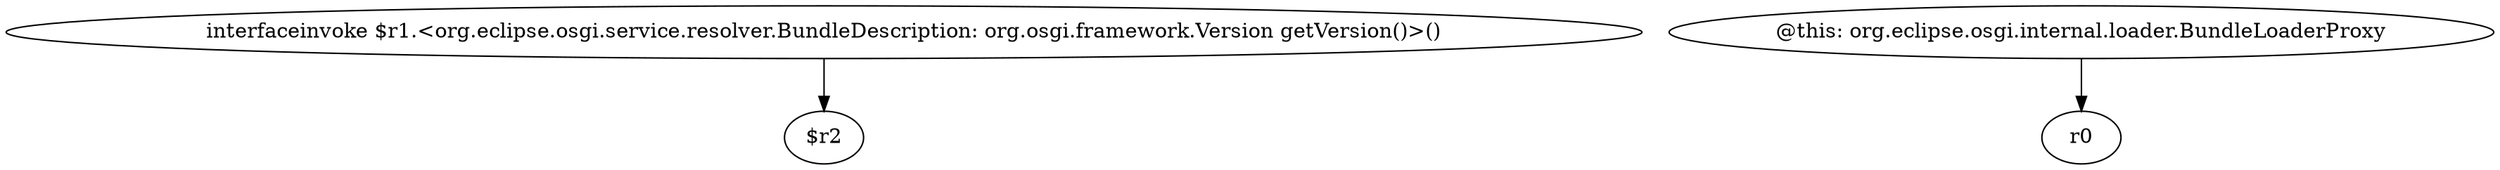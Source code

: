 digraph g {
0[label="interfaceinvoke $r1.<org.eclipse.osgi.service.resolver.BundleDescription: org.osgi.framework.Version getVersion()>()"]
1[label="$r2"]
0->1[label=""]
2[label="@this: org.eclipse.osgi.internal.loader.BundleLoaderProxy"]
3[label="r0"]
2->3[label=""]
}